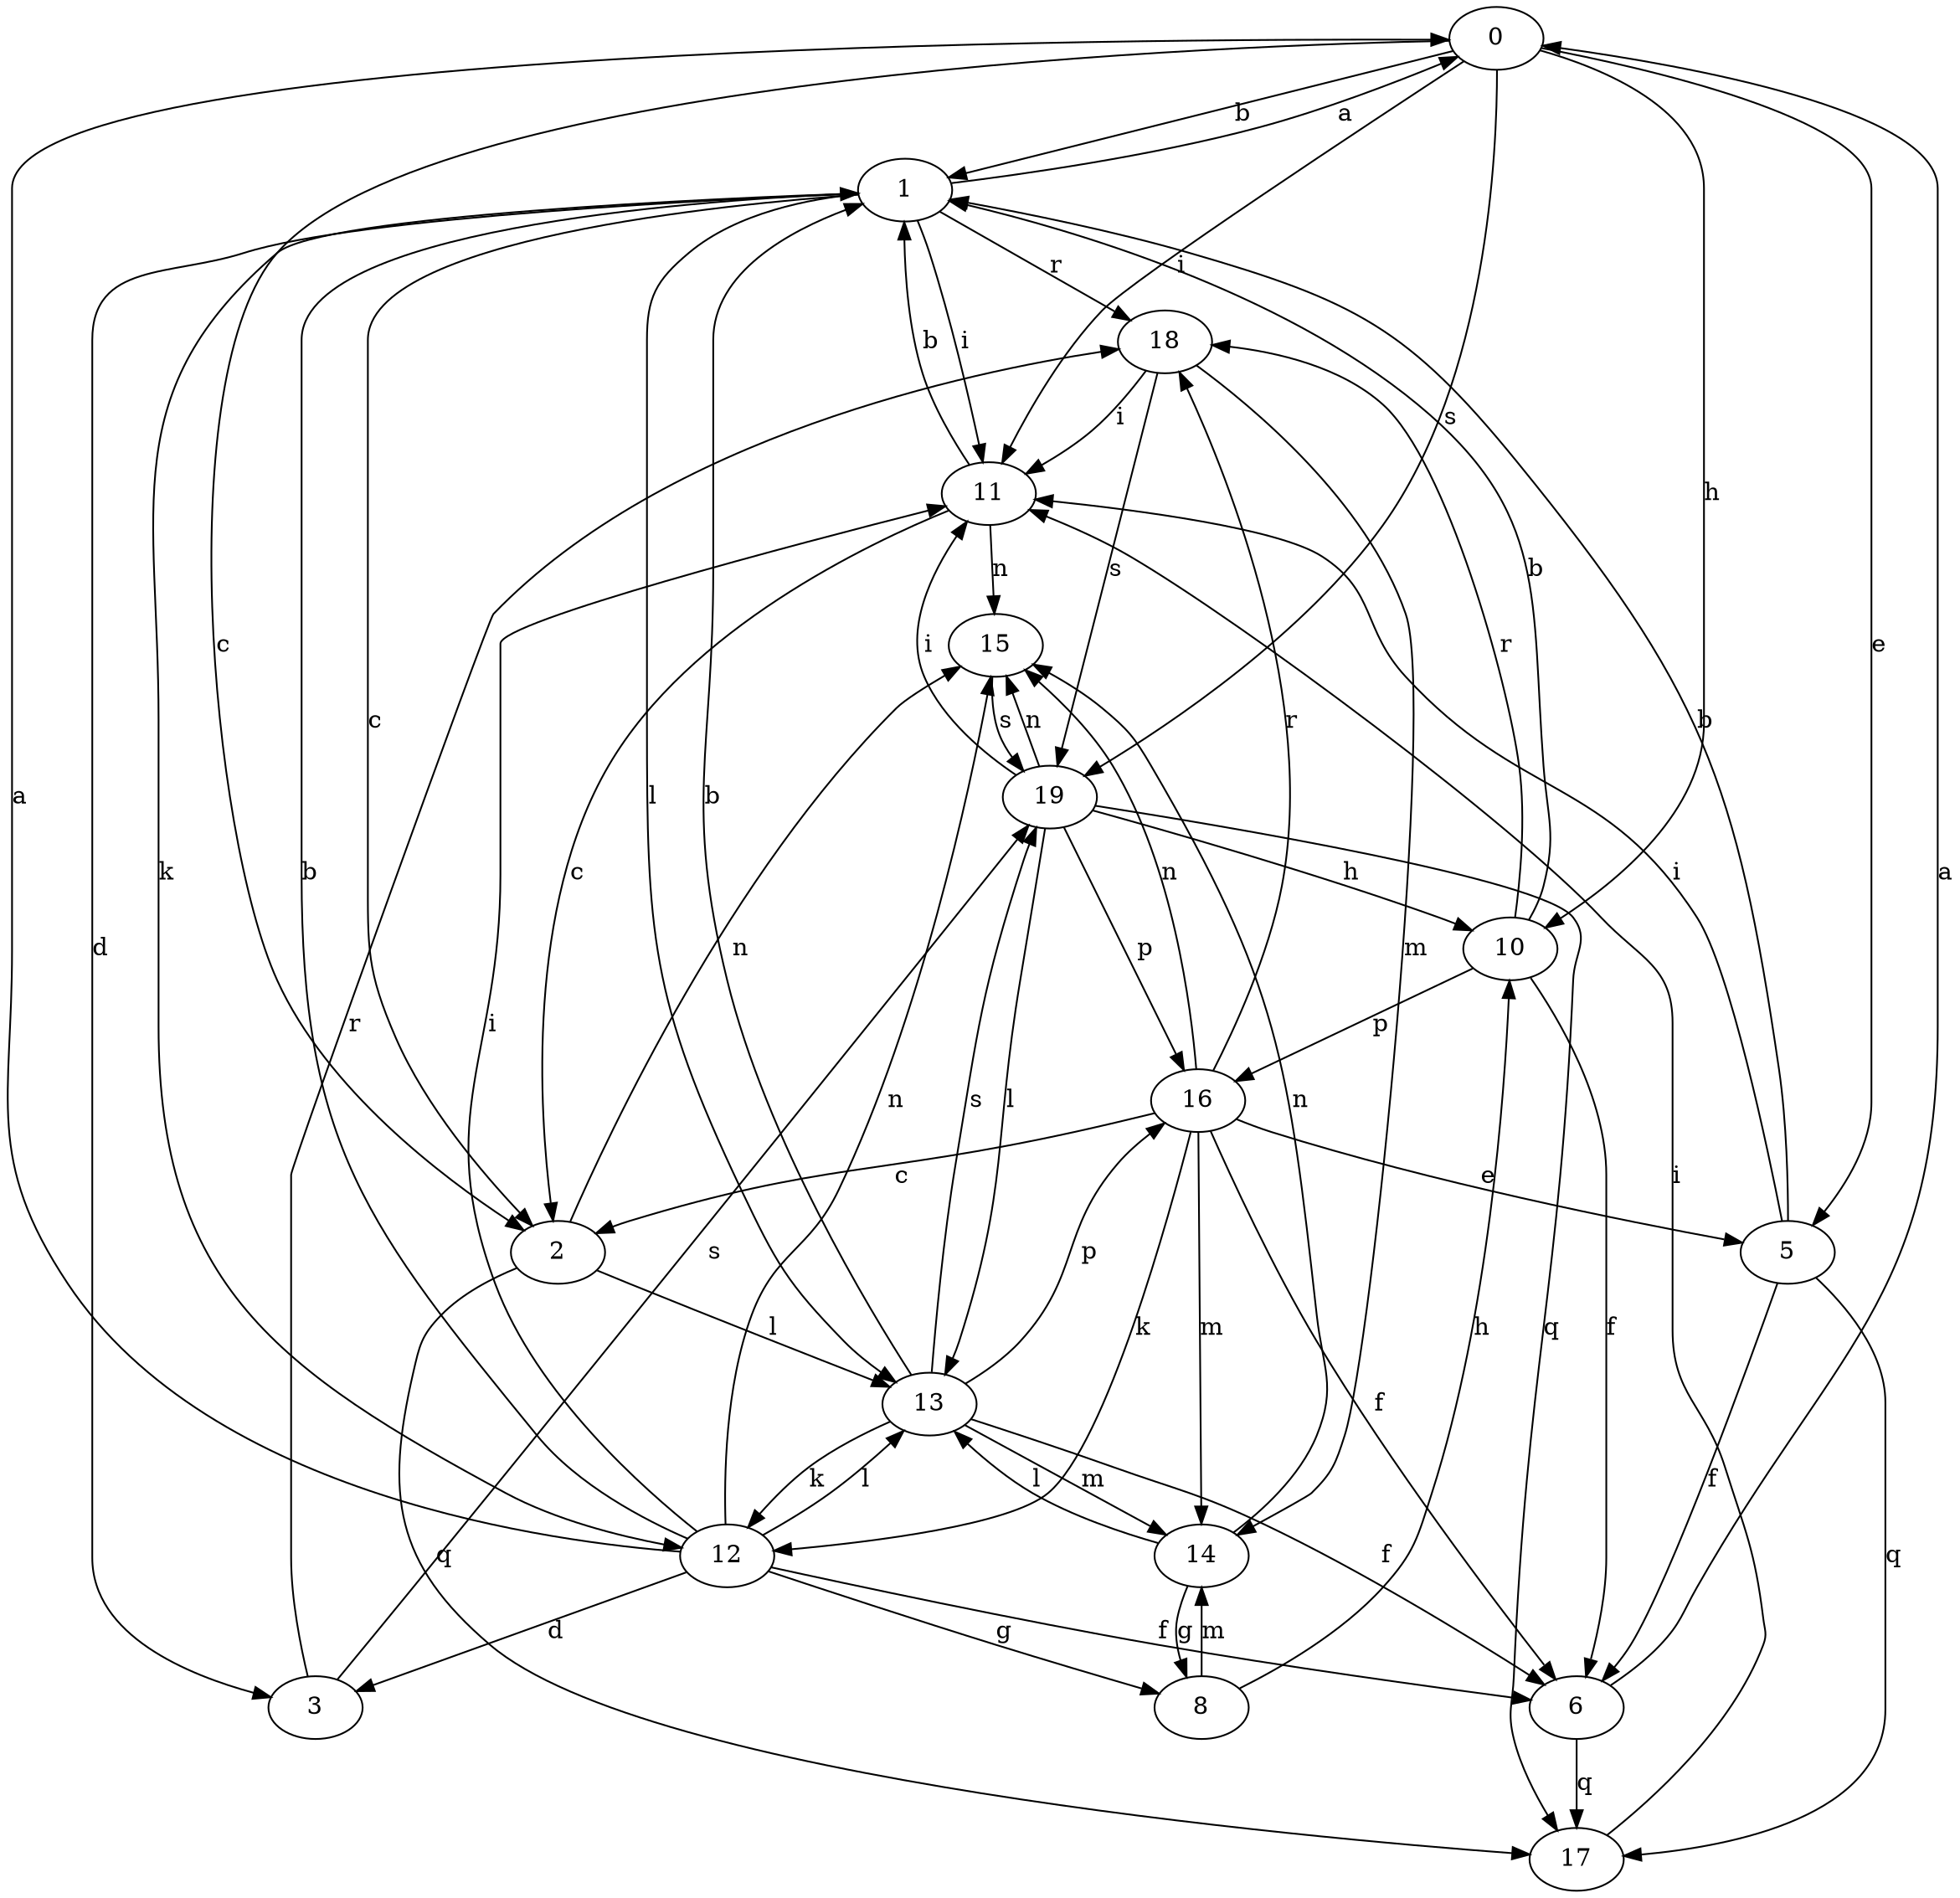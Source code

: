 strict digraph  {
0;
1;
2;
3;
5;
6;
8;
10;
11;
12;
13;
14;
15;
16;
17;
18;
19;
0 -> 1  [label=b];
0 -> 2  [label=c];
0 -> 5  [label=e];
0 -> 10  [label=h];
0 -> 11  [label=i];
0 -> 19  [label=s];
1 -> 0  [label=a];
1 -> 2  [label=c];
1 -> 3  [label=d];
1 -> 11  [label=i];
1 -> 12  [label=k];
1 -> 13  [label=l];
1 -> 18  [label=r];
2 -> 13  [label=l];
2 -> 15  [label=n];
2 -> 17  [label=q];
3 -> 18  [label=r];
3 -> 19  [label=s];
5 -> 1  [label=b];
5 -> 6  [label=f];
5 -> 11  [label=i];
5 -> 17  [label=q];
6 -> 0  [label=a];
6 -> 17  [label=q];
8 -> 10  [label=h];
8 -> 14  [label=m];
10 -> 1  [label=b];
10 -> 6  [label=f];
10 -> 16  [label=p];
10 -> 18  [label=r];
11 -> 1  [label=b];
11 -> 2  [label=c];
11 -> 15  [label=n];
12 -> 0  [label=a];
12 -> 1  [label=b];
12 -> 3  [label=d];
12 -> 6  [label=f];
12 -> 8  [label=g];
12 -> 11  [label=i];
12 -> 13  [label=l];
12 -> 15  [label=n];
13 -> 1  [label=b];
13 -> 6  [label=f];
13 -> 12  [label=k];
13 -> 14  [label=m];
13 -> 16  [label=p];
13 -> 19  [label=s];
14 -> 8  [label=g];
14 -> 13  [label=l];
14 -> 15  [label=n];
15 -> 19  [label=s];
16 -> 2  [label=c];
16 -> 5  [label=e];
16 -> 6  [label=f];
16 -> 12  [label=k];
16 -> 14  [label=m];
16 -> 15  [label=n];
16 -> 18  [label=r];
17 -> 11  [label=i];
18 -> 11  [label=i];
18 -> 14  [label=m];
18 -> 19  [label=s];
19 -> 10  [label=h];
19 -> 11  [label=i];
19 -> 13  [label=l];
19 -> 15  [label=n];
19 -> 16  [label=p];
19 -> 17  [label=q];
}
